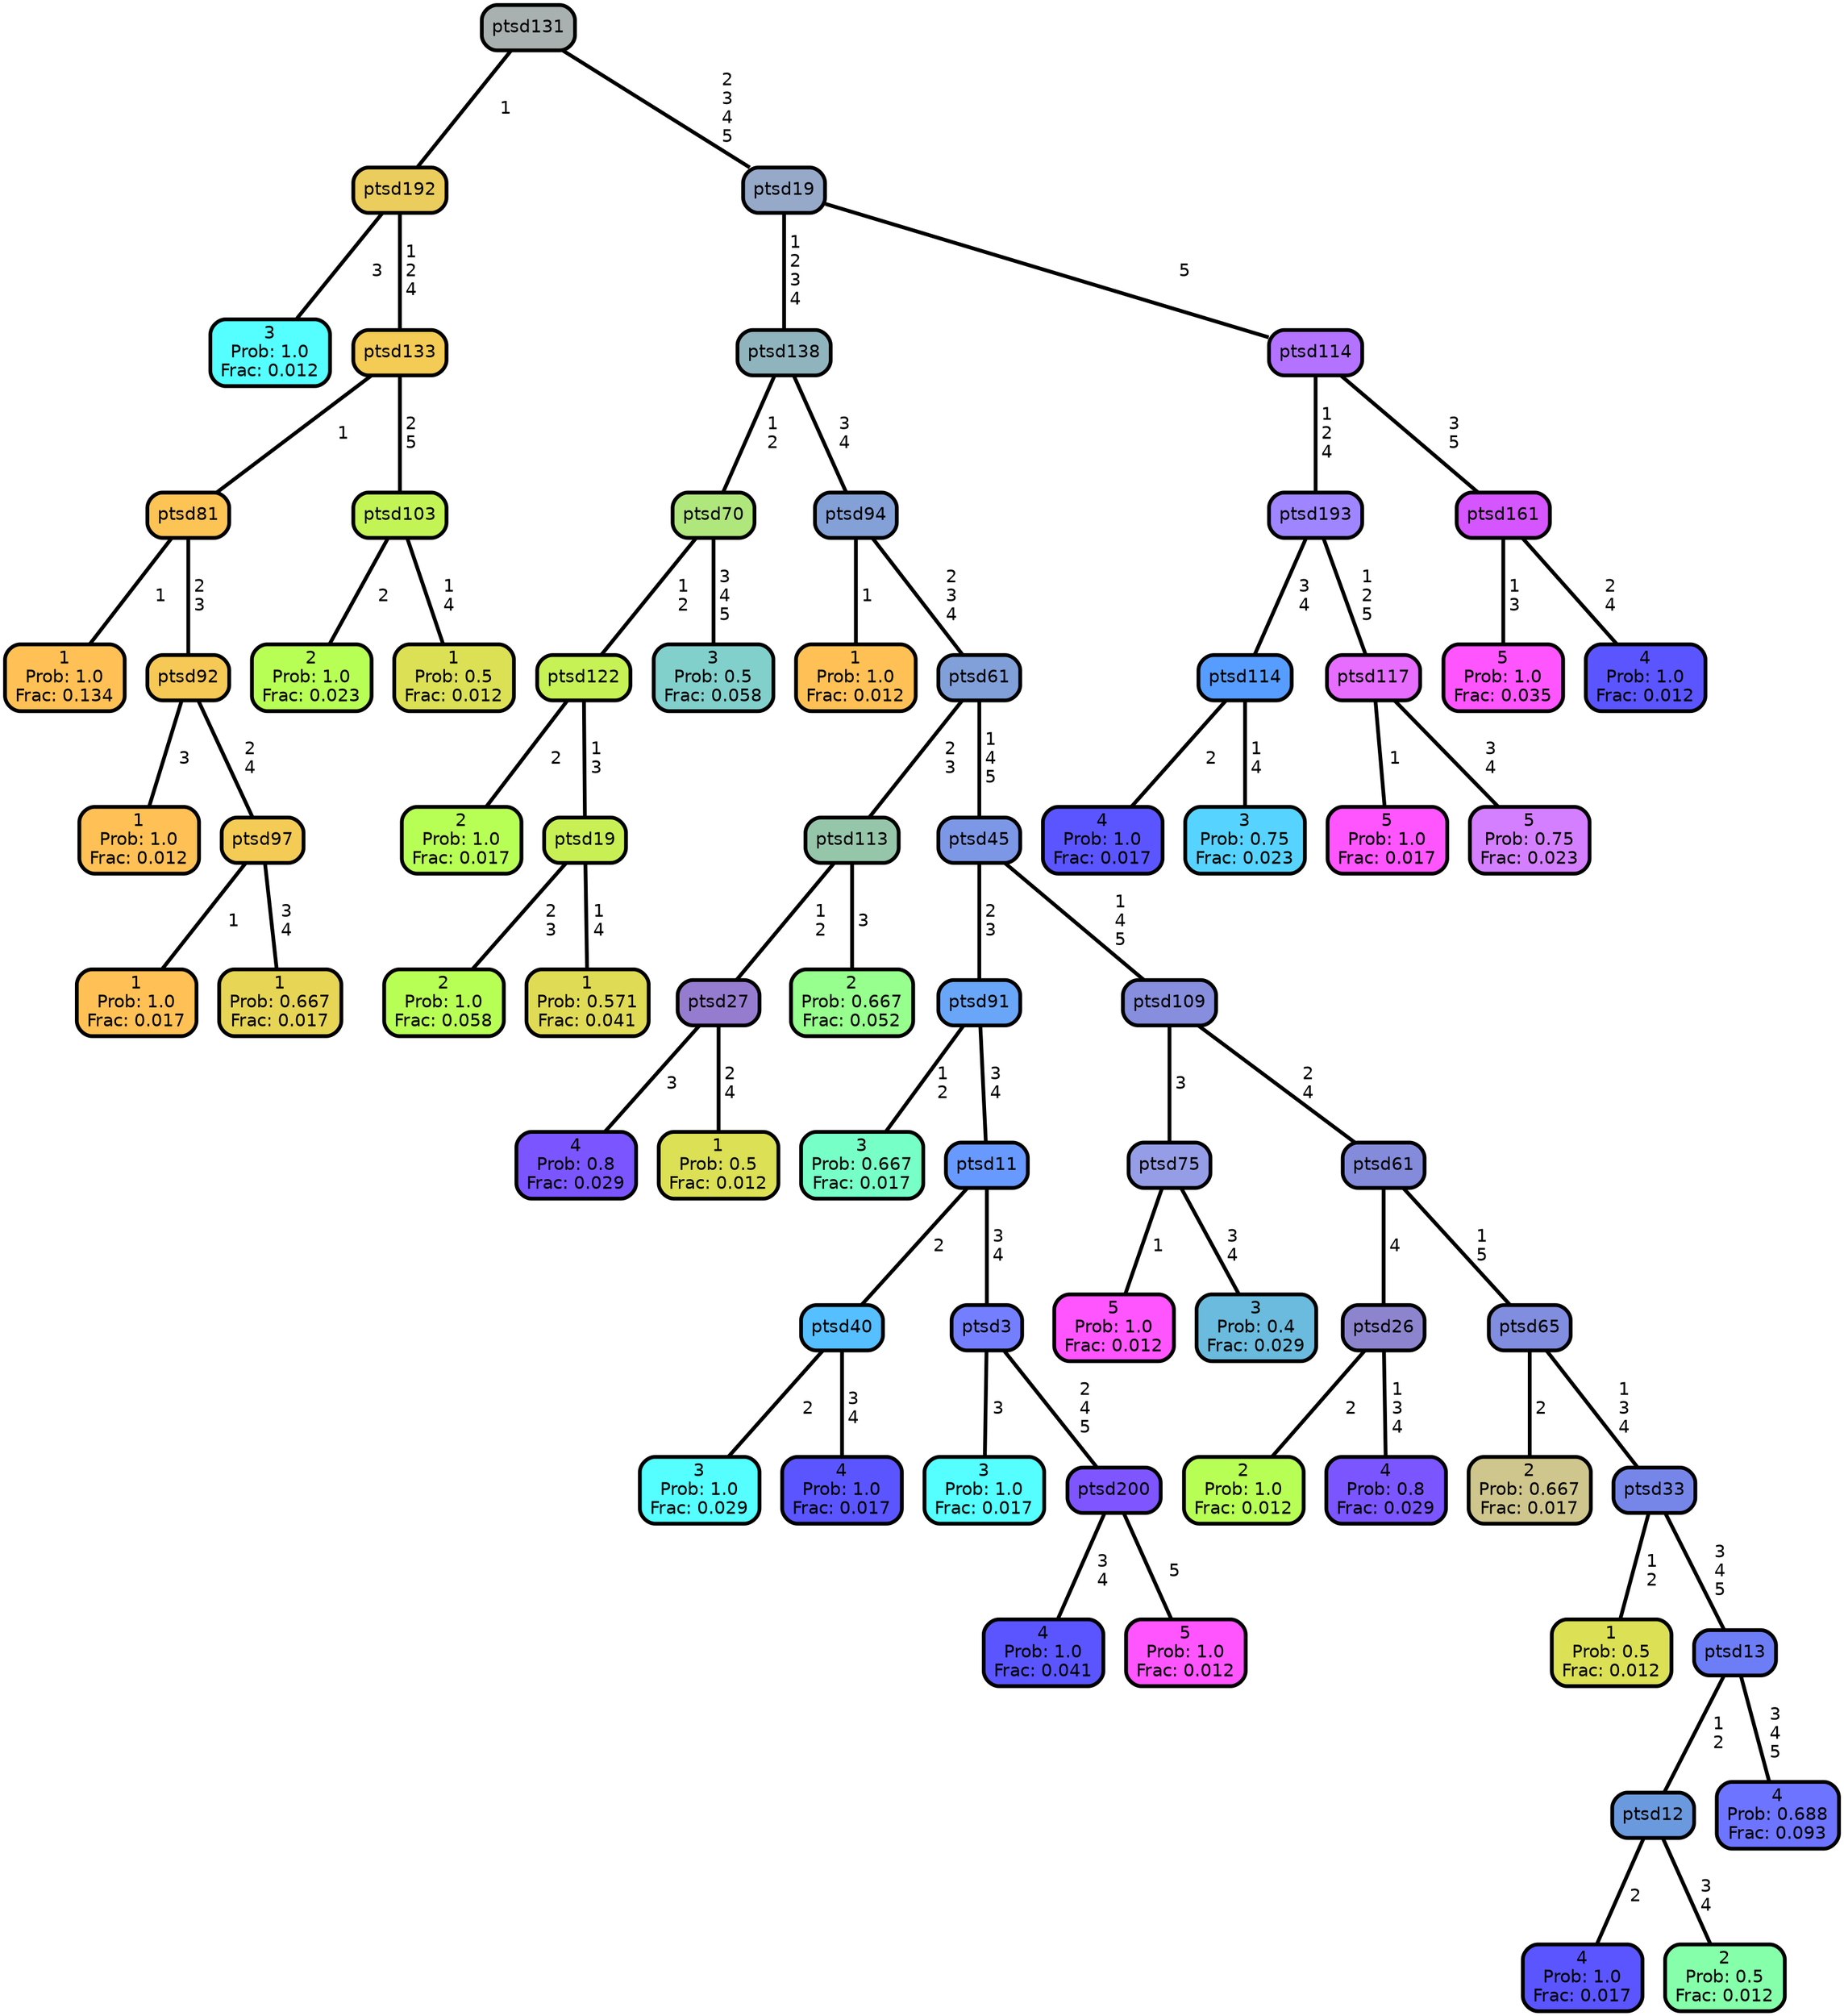 graph Tree {
node [shape=box, style="filled, rounded",color="black",penwidth="3",fontcolor="black",                 fontname=helvetica] ;
graph [ranksep="0 equally", splines=straight,                 bgcolor=transparent, dpi=200] ;
edge [fontname=helvetica, color=black] ;
0 [label="3
Prob: 1.0
Frac: 0.012", fillcolor="#55ffff"] ;
1 [label="ptsd192", fillcolor="#ebcd5d"] ;
2 [label="1
Prob: 1.0
Frac: 0.134", fillcolor="#ffc155"] ;
3 [label="ptsd81", fillcolor="#fcc355"] ;
4 [label="1
Prob: 1.0
Frac: 0.012", fillcolor="#ffc155"] ;
5 [label="ptsd92", fillcolor="#f6c855"] ;
6 [label="1
Prob: 1.0
Frac: 0.017", fillcolor="#ffc155"] ;
7 [label="ptsd97", fillcolor="#f3cb55"] ;
8 [label="1
Prob: 0.667
Frac: 0.017", fillcolor="#e7d555"] ;
9 [label="ptsd133", fillcolor="#f3cb55"] ;
10 [label="2
Prob: 1.0
Frac: 0.023", fillcolor="#b8ff55"] ;
11 [label="ptsd103", fillcolor="#c3f455"] ;
12 [label="1
Prob: 0.5
Frac: 0.012", fillcolor="#dbe055"] ;
13 [label="ptsd131", fillcolor="#a9b1b0"] ;
14 [label="2
Prob: 1.0
Frac: 0.017", fillcolor="#b8ff55"] ;
15 [label="ptsd122", fillcolor="#c6f255"] ;
16 [label="2
Prob: 1.0
Frac: 0.058", fillcolor="#b8ff55"] ;
17 [label="ptsd19", fillcolor="#c8f055"] ;
18 [label="1
Prob: 0.571
Frac: 0.041", fillcolor="#e0db55"] ;
19 [label="ptsd70", fillcolor="#afe77c"] ;
20 [label="3
Prob: 0.5
Frac: 0.058", fillcolor="#81d0cc"] ;
21 [label="ptsd138", fillcolor="#90b4be"] ;
22 [label="1
Prob: 1.0
Frac: 0.012", fillcolor="#ffc155"] ;
23 [label="ptsd94", fillcolor="#84a1d7"] ;
24 [label="4
Prob: 0.8
Frac: 0.029", fillcolor="#7b55ff"] ;
25 [label="ptsd27", fillcolor="#967cce"] ;
26 [label="1
Prob: 0.5
Frac: 0.012", fillcolor="#dbe055"] ;
27 [label="ptsd113", fillcolor="#96c6aa"] ;
28 [label="2
Prob: 0.667
Frac: 0.052", fillcolor="#97ff8d"] ;
29 [label="ptsd61", fillcolor="#81a0da"] ;
30 [label="3
Prob: 0.667
Frac: 0.017", fillcolor="#76ffc6"] ;
31 [label="ptsd91", fillcolor="#6aa6f7"] ;
32 [label="3
Prob: 1.0
Frac: 0.029", fillcolor="#55ffff"] ;
33 [label="ptsd40", fillcolor="#56bfff"] ;
34 [label="4
Prob: 1.0
Frac: 0.017", fillcolor="#5a55ff"] ;
35 [label="ptsd11", fillcolor="#6899ff"] ;
36 [label="3
Prob: 1.0
Frac: 0.017", fillcolor="#55ffff"] ;
37 [label="ptsd3", fillcolor="#747fff"] ;
38 [label="4
Prob: 1.0
Frac: 0.041", fillcolor="#5a55ff"] ;
39 [label="ptsd200", fillcolor="#7e55ff"] ;
40 [label="5
Prob: 1.0
Frac: 0.012", fillcolor="#ff55ff"] ;
41 [label="ptsd45", fillcolor="#7c97e6"] ;
42 [label="5
Prob: 1.0
Frac: 0.012", fillcolor="#ff55ff"] ;
43 [label="ptsd75", fillcolor="#959de6"] ;
44 [label="3
Prob: 0.4
Frac: 0.029", fillcolor="#6abbdd"] ;
45 [label="ptsd109", fillcolor="#868edd"] ;
46 [label="2
Prob: 1.0
Frac: 0.012", fillcolor="#b8ff55"] ;
47 [label="ptsd26", fillcolor="#8c85ce"] ;
48 [label="4
Prob: 0.8
Frac: 0.029", fillcolor="#7b55ff"] ;
49 [label="ptsd61", fillcolor="#838bda"] ;
50 [label="2
Prob: 0.667
Frac: 0.017", fillcolor="#cfc68d"] ;
51 [label="ptsd65", fillcolor="#818dde"] ;
52 [label="1
Prob: 0.5
Frac: 0.012", fillcolor="#dbe055"] ;
53 [label="ptsd33", fillcolor="#7686e8"] ;
54 [label="4
Prob: 1.0
Frac: 0.017", fillcolor="#5a55ff"] ;
55 [label="ptsd12", fillcolor="#6b99dd"] ;
56 [label="2
Prob: 0.5
Frac: 0.012", fillcolor="#86ffaa"] ;
57 [label="ptsd13", fillcolor="#6d7df6"] ;
58 [label="4
Prob: 0.688
Frac: 0.093", fillcolor="#6d74ff"] ;
59 [label="ptsd19", fillcolor="#96a9c9"] ;
60 [label="4
Prob: 1.0
Frac: 0.017", fillcolor="#5a55ff"] ;
61 [label="ptsd114", fillcolor="#579dff"] ;
62 [label="3
Prob: 0.75
Frac: 0.023", fillcolor="#56d4ff"] ;
63 [label="ptsd193", fillcolor="#9f85ff"] ;
64 [label="5
Prob: 1.0
Frac: 0.017", fillcolor="#ff55ff"] ;
65 [label="ptsd117", fillcolor="#e66dff"] ;
66 [label="5
Prob: 0.75
Frac: 0.023", fillcolor="#d47fff"] ;
67 [label="ptsd114", fillcolor="#b373ff"] ;
68 [label="5
Prob: 1.0
Frac: 0.035", fillcolor="#ff55ff"] ;
69 [label="ptsd161", fillcolor="#d555ff"] ;
70 [label="4
Prob: 1.0
Frac: 0.012", fillcolor="#5a55ff"] ;
1 -- 0 [label=" 3",penwidth=3] ;
1 -- 9 [label=" 1\n 2\n 4",penwidth=3] ;
3 -- 2 [label=" 1",penwidth=3] ;
3 -- 5 [label=" 2\n 3",penwidth=3] ;
5 -- 4 [label=" 3",penwidth=3] ;
5 -- 7 [label=" 2\n 4",penwidth=3] ;
7 -- 6 [label=" 1",penwidth=3] ;
7 -- 8 [label=" 3\n 4",penwidth=3] ;
9 -- 3 [label=" 1",penwidth=3] ;
9 -- 11 [label=" 2\n 5",penwidth=3] ;
11 -- 10 [label=" 2",penwidth=3] ;
11 -- 12 [label=" 1\n 4",penwidth=3] ;
13 -- 1 [label=" 1",penwidth=3] ;
13 -- 59 [label=" 2\n 3\n 4\n 5",penwidth=3] ;
15 -- 14 [label=" 2",penwidth=3] ;
15 -- 17 [label=" 1\n 3",penwidth=3] ;
17 -- 16 [label=" 2\n 3",penwidth=3] ;
17 -- 18 [label=" 1\n 4",penwidth=3] ;
19 -- 15 [label=" 1\n 2",penwidth=3] ;
19 -- 20 [label=" 3\n 4\n 5",penwidth=3] ;
21 -- 19 [label=" 1\n 2",penwidth=3] ;
21 -- 23 [label=" 3\n 4",penwidth=3] ;
23 -- 22 [label=" 1",penwidth=3] ;
23 -- 29 [label=" 2\n 3\n 4",penwidth=3] ;
25 -- 24 [label=" 3",penwidth=3] ;
25 -- 26 [label=" 2\n 4",penwidth=3] ;
27 -- 25 [label=" 1\n 2",penwidth=3] ;
27 -- 28 [label=" 3",penwidth=3] ;
29 -- 27 [label=" 2\n 3",penwidth=3] ;
29 -- 41 [label=" 1\n 4\n 5",penwidth=3] ;
31 -- 30 [label=" 1\n 2",penwidth=3] ;
31 -- 35 [label=" 3\n 4",penwidth=3] ;
33 -- 32 [label=" 2",penwidth=3] ;
33 -- 34 [label=" 3\n 4",penwidth=3] ;
35 -- 33 [label=" 2",penwidth=3] ;
35 -- 37 [label=" 3\n 4",penwidth=3] ;
37 -- 36 [label=" 3",penwidth=3] ;
37 -- 39 [label=" 2\n 4\n 5",penwidth=3] ;
39 -- 38 [label=" 3\n 4",penwidth=3] ;
39 -- 40 [label=" 5",penwidth=3] ;
41 -- 31 [label=" 2\n 3",penwidth=3] ;
41 -- 45 [label=" 1\n 4\n 5",penwidth=3] ;
43 -- 42 [label=" 1",penwidth=3] ;
43 -- 44 [label=" 3\n 4",penwidth=3] ;
45 -- 43 [label=" 3",penwidth=3] ;
45 -- 49 [label=" 2\n 4",penwidth=3] ;
47 -- 46 [label=" 2",penwidth=3] ;
47 -- 48 [label=" 1\n 3\n 4",penwidth=3] ;
49 -- 47 [label=" 4",penwidth=3] ;
49 -- 51 [label=" 1\n 5",penwidth=3] ;
51 -- 50 [label=" 2",penwidth=3] ;
51 -- 53 [label=" 1\n 3\n 4",penwidth=3] ;
53 -- 52 [label=" 1\n 2",penwidth=3] ;
53 -- 57 [label=" 3\n 4\n 5",penwidth=3] ;
55 -- 54 [label=" 2",penwidth=3] ;
55 -- 56 [label=" 3\n 4",penwidth=3] ;
57 -- 55 [label=" 1\n 2",penwidth=3] ;
57 -- 58 [label=" 3\n 4\n 5",penwidth=3] ;
59 -- 21 [label=" 1\n 2\n 3\n 4",penwidth=3] ;
59 -- 67 [label=" 5",penwidth=3] ;
61 -- 60 [label=" 2",penwidth=3] ;
61 -- 62 [label=" 1\n 4",penwidth=3] ;
63 -- 61 [label=" 3\n 4",penwidth=3] ;
63 -- 65 [label=" 1\n 2\n 5",penwidth=3] ;
65 -- 64 [label=" 1",penwidth=3] ;
65 -- 66 [label=" 3\n 4",penwidth=3] ;
67 -- 63 [label=" 1\n 2\n 4",penwidth=3] ;
67 -- 69 [label=" 3\n 5",penwidth=3] ;
69 -- 68 [label=" 1\n 3",penwidth=3] ;
69 -- 70 [label=" 2\n 4",penwidth=3] ;
{rank = same;}}